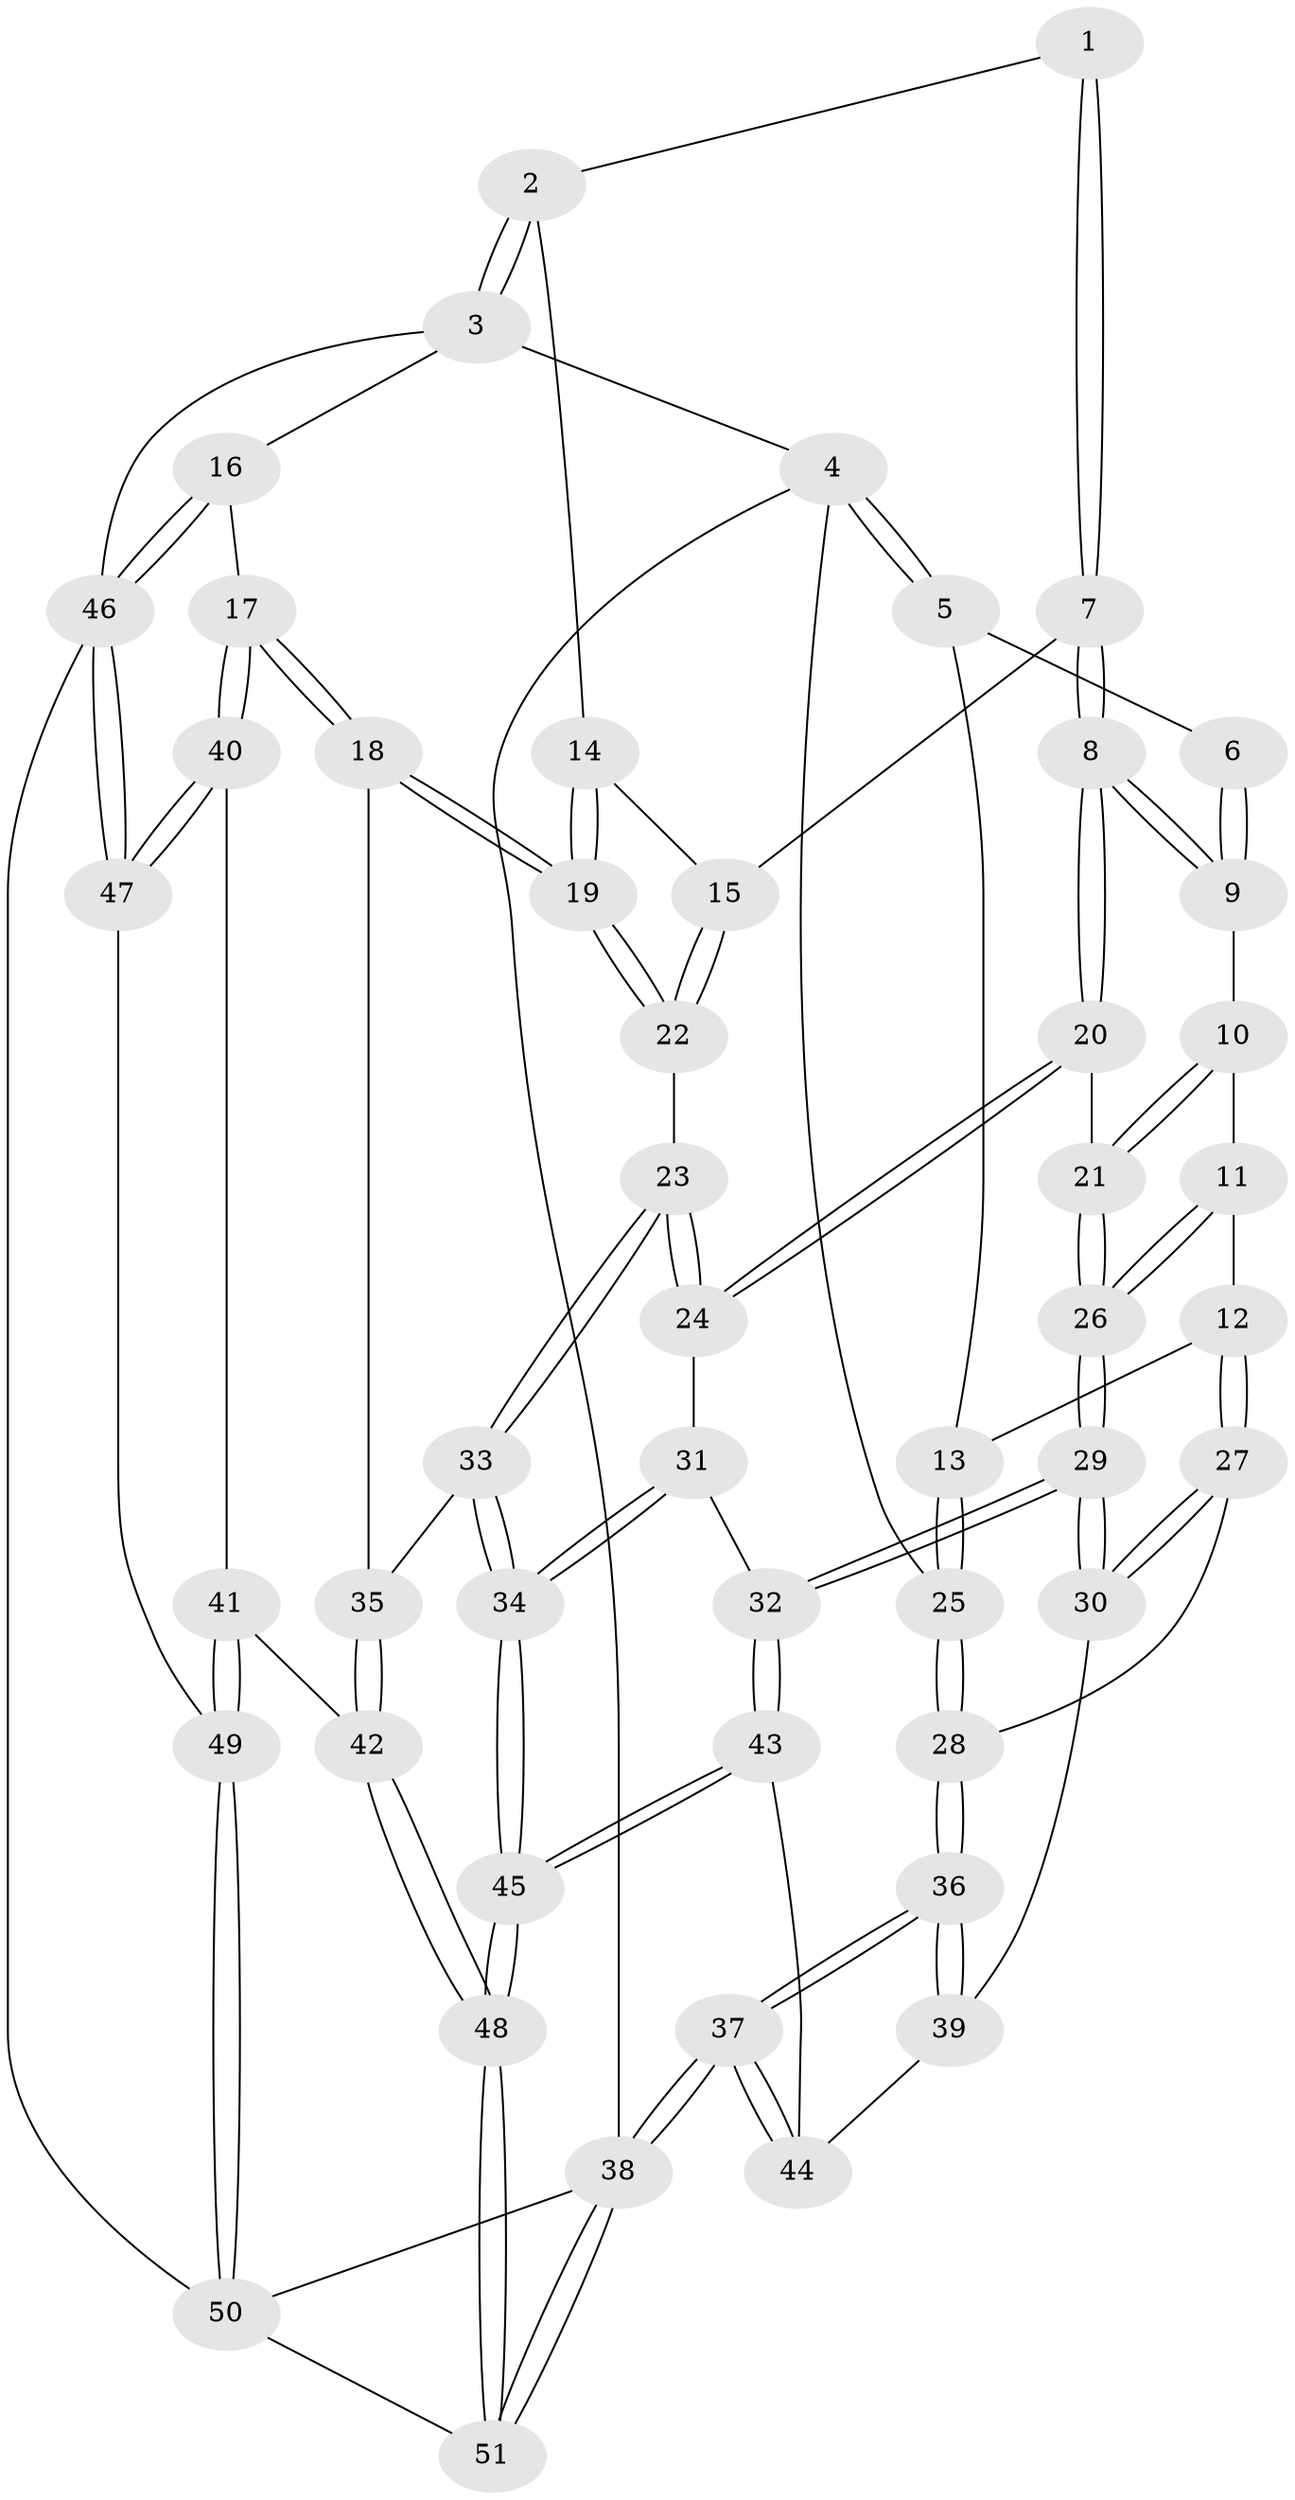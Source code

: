 // Generated by graph-tools (version 1.1) at 2025/51/03/09/25 03:51:06]
// undirected, 51 vertices, 124 edges
graph export_dot {
graph [start="1"]
  node [color=gray90,style=filled];
  1 [pos="+0.4141656703999688+0"];
  2 [pos="+0.9904194198414008+0"];
  3 [pos="+1+0"];
  4 [pos="+0+0"];
  5 [pos="+0.22793964051587537+0"];
  6 [pos="+0.26066438156584815+0"];
  7 [pos="+0.49235498533348915+0.06810625006482676"];
  8 [pos="+0.44882156418030145+0.1443508654336027"];
  9 [pos="+0.2948603415427574+0.12532098936001249"];
  10 [pos="+0.29384366019638725+0.12754775866750895"];
  11 [pos="+0.14552753981685015+0.17741077191889779"];
  12 [pos="+0.1363259821824882+0.1750391437622683"];
  13 [pos="+0.13502060156282955+0.15755072952502283"];
  14 [pos="+0.8875657821630001+0"];
  15 [pos="+0.6225629357567276+0.13472963237937663"];
  16 [pos="+1+0.37931097234865435"];
  17 [pos="+0.8954338580644947+0.3717562008946962"];
  18 [pos="+0.8930790802358716+0.37073038569055655"];
  19 [pos="+0.8332394863022717+0.31603647957649755"];
  20 [pos="+0.4269421852405214+0.2123852744337816"];
  21 [pos="+0.3149662491693832+0.2623042412638182"];
  22 [pos="+0.6986807108039811+0.2913147264114218"];
  23 [pos="+0.6472443186550896+0.32076241212906664"];
  24 [pos="+0.518215299814363+0.3292737133970457"];
  25 [pos="+0+0"];
  26 [pos="+0.31385897828081805+0.2633157109606937"];
  27 [pos="+0.08676825442174052+0.2378427408038935"];
  28 [pos="+0+0.21273287268784416"];
  29 [pos="+0.2758898560782735+0.4557126407518505"];
  30 [pos="+0.136791810556113+0.4384169358578422"];
  31 [pos="+0.4827577001249763+0.3740049364148765"];
  32 [pos="+0.293234840699078+0.4704110193890835"];
  33 [pos="+0.5892703599000236+0.5547888531512672"];
  34 [pos="+0.5709335195959645+0.5756495592555259"];
  35 [pos="+0.7485714461948179+0.5055032946928821"];
  36 [pos="+0+0.5616177247785605"];
  37 [pos="+0+0.9967033931207518"];
  38 [pos="+0+1"];
  39 [pos="+0.1072532974775233+0.45579831434025725"];
  40 [pos="+0.8661708713974571+0.6145550502238307"];
  41 [pos="+0.8101711842801873+0.6662165258700624"];
  42 [pos="+0.7461616157117633+0.6682172844982621"];
  43 [pos="+0.3869185050632801+0.679775534975816"];
  44 [pos="+0.14554948780139867+0.7195624809099217"];
  45 [pos="+0.4839570897660557+0.7570414658522361"];
  46 [pos="+1+0.7501551671358494"];
  47 [pos="+1+0.7488277290727201"];
  48 [pos="+0.4924056660491453+0.7749170061417158"];
  49 [pos="+0.8840026968055892+0.8113297455943863"];
  50 [pos="+0.6869085757965967+1"];
  51 [pos="+0.5100518645031779+0.9383226914075533"];
  1 -- 2;
  1 -- 7;
  1 -- 7;
  2 -- 3;
  2 -- 3;
  2 -- 14;
  3 -- 4;
  3 -- 16;
  3 -- 46;
  4 -- 5;
  4 -- 5;
  4 -- 25;
  4 -- 38;
  5 -- 6;
  5 -- 13;
  6 -- 9;
  6 -- 9;
  7 -- 8;
  7 -- 8;
  7 -- 15;
  8 -- 9;
  8 -- 9;
  8 -- 20;
  8 -- 20;
  9 -- 10;
  10 -- 11;
  10 -- 21;
  10 -- 21;
  11 -- 12;
  11 -- 26;
  11 -- 26;
  12 -- 13;
  12 -- 27;
  12 -- 27;
  13 -- 25;
  13 -- 25;
  14 -- 15;
  14 -- 19;
  14 -- 19;
  15 -- 22;
  15 -- 22;
  16 -- 17;
  16 -- 46;
  16 -- 46;
  17 -- 18;
  17 -- 18;
  17 -- 40;
  17 -- 40;
  18 -- 19;
  18 -- 19;
  18 -- 35;
  19 -- 22;
  19 -- 22;
  20 -- 21;
  20 -- 24;
  20 -- 24;
  21 -- 26;
  21 -- 26;
  22 -- 23;
  23 -- 24;
  23 -- 24;
  23 -- 33;
  23 -- 33;
  24 -- 31;
  25 -- 28;
  25 -- 28;
  26 -- 29;
  26 -- 29;
  27 -- 28;
  27 -- 30;
  27 -- 30;
  28 -- 36;
  28 -- 36;
  29 -- 30;
  29 -- 30;
  29 -- 32;
  29 -- 32;
  30 -- 39;
  31 -- 32;
  31 -- 34;
  31 -- 34;
  32 -- 43;
  32 -- 43;
  33 -- 34;
  33 -- 34;
  33 -- 35;
  34 -- 45;
  34 -- 45;
  35 -- 42;
  35 -- 42;
  36 -- 37;
  36 -- 37;
  36 -- 39;
  36 -- 39;
  37 -- 38;
  37 -- 38;
  37 -- 44;
  37 -- 44;
  38 -- 51;
  38 -- 51;
  38 -- 50;
  39 -- 44;
  40 -- 41;
  40 -- 47;
  40 -- 47;
  41 -- 42;
  41 -- 49;
  41 -- 49;
  42 -- 48;
  42 -- 48;
  43 -- 44;
  43 -- 45;
  43 -- 45;
  45 -- 48;
  45 -- 48;
  46 -- 47;
  46 -- 47;
  46 -- 50;
  47 -- 49;
  48 -- 51;
  48 -- 51;
  49 -- 50;
  49 -- 50;
  50 -- 51;
}
